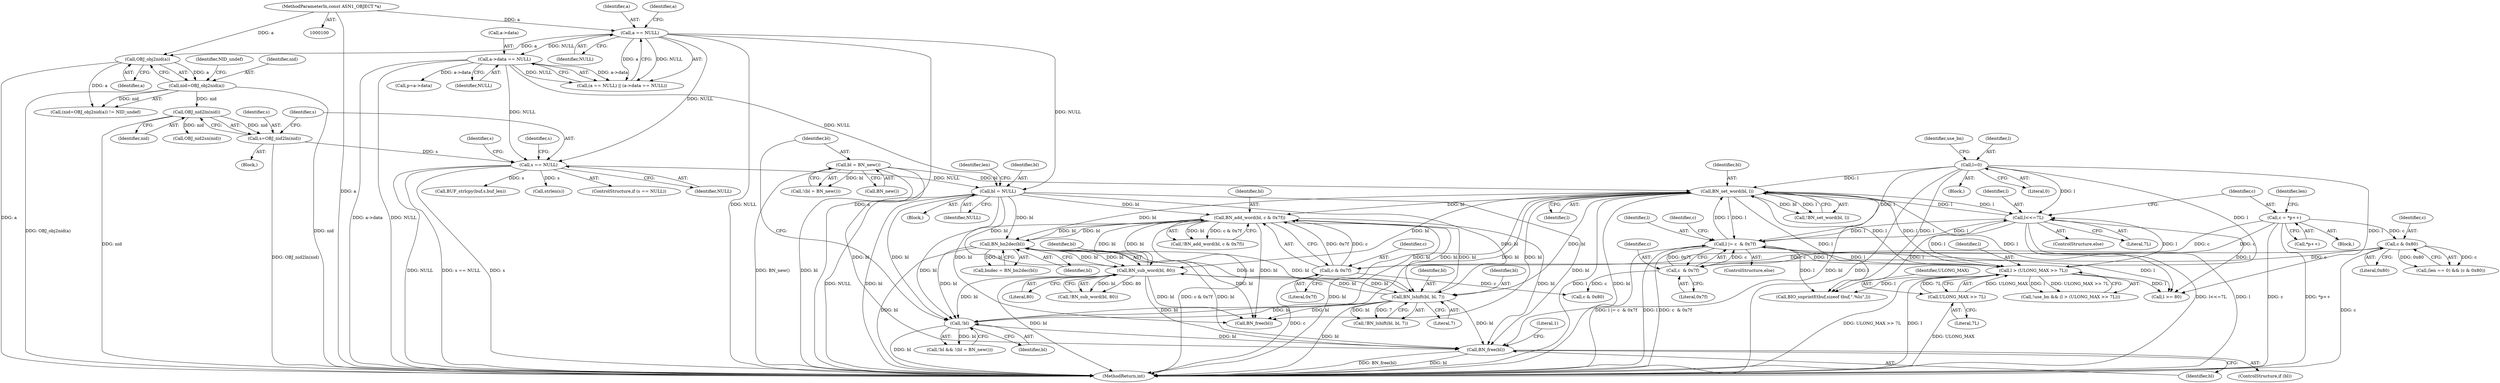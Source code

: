 digraph "1_openssl_0042fb5fd1c9d257d713b15a1f45da05cf5c1c87@API" {
"1000470" [label="(Call,BN_free(bl))"];
"1000259" [label="(Call,bl = BN_new())"];
"1000226" [label="(Call,BN_add_word(bl, c & 0x7f))"];
"1000360" [label="(Call,BN_bn2dec(bl))"];
"1000188" [label="(Call,bl = NULL)"];
"1000121" [label="(Call,a == NULL)"];
"1000103" [label="(MethodParameterIn,const ASN1_OBJECT *a)"];
"1000153" [label="(Call,s == NULL)"];
"1000148" [label="(Call,s=OBJ_nid2ln(nid))"];
"1000150" [label="(Call,OBJ_nid2ln(nid))"];
"1000142" [label="(Call,nid=OBJ_obj2nid(a))"];
"1000144" [label="(Call,OBJ_obj2nid(a))"];
"1000124" [label="(Call,a->data == NULL)"];
"1000305" [label="(Call,BN_sub_word(bl, 80))"];
"1000265" [label="(Call,BN_set_word(bl, l))"];
"1000256" [label="(Call,!bl)"];
"1000277" [label="(Call,BN_lshift(bl, bl, 7))"];
"1000283" [label="(Call,l<<=7L)"];
"1000196" [label="(Call,l=0)"];
"1000233" [label="(Call,l |= c  & 0x7f)"];
"1000248" [label="(Call,l > (ULONG_MAX >> 7L))"];
"1000250" [label="(Call,ULONG_MAX >> 7L)"];
"1000235" [label="(Call,c  & 0x7f)"];
"1000205" [label="(Call,c = *p++)"];
"1000217" [label="(Call,c & 0x80)"];
"1000228" [label="(Call,c & 0x7f)"];
"1000219" [label="(Literal,0x80)"];
"1000264" [label="(Call,!BN_set_word(bl, l))"];
"1000211" [label="(Identifier,len)"];
"1000251" [label="(Identifier,ULONG_MAX)"];
"1000293" [label="(Call,l >= 80)"];
"1000105" [label="(Block,)"];
"1000358" [label="(Call,bndec = BN_bn2dec(bl))"];
"1000155" [label="(Identifier,NULL)"];
"1000126" [label="(Identifier,a)"];
"1000124" [label="(Call,a->data == NULL)"];
"1000128" [label="(Identifier,NULL)"];
"1000284" [label="(Identifier,l)"];
"1000225" [label="(Call,!BN_add_word(bl, c & 0x7f))"];
"1000285" [label="(Literal,7L)"];
"1000361" [label="(Identifier,bl)"];
"1000257" [label="(Identifier,bl)"];
"1000250" [label="(Call,ULONG_MAX >> 7L)"];
"1000195" [label="(Block,)"];
"1000148" [label="(Call,s=OBJ_nid2ln(nid))"];
"1000154" [label="(Identifier,s)"];
"1000151" [label="(Identifier,nid)"];
"1000306" [label="(Identifier,bl)"];
"1000193" [label="(Identifier,len)"];
"1000142" [label="(Call,nid=OBJ_obj2nid(a))"];
"1000149" [label="(Identifier,s)"];
"1000235" [label="(Call,c  & 0x7f)"];
"1000120" [label="(Call,(a == NULL) || (a->data == NULL))"];
"1000125" [label="(Call,a->data)"];
"1000283" [label="(Call,l<<=7L)"];
"1000276" [label="(Call,!BN_lshift(bl, bl, 7))"];
"1000206" [label="(Identifier,c)"];
"1000226" [label="(Call,BN_add_word(bl, c & 0x7f))"];
"1000280" [label="(Literal,7)"];
"1000471" [label="(Identifier,bl)"];
"1000248" [label="(Call,l > (ULONG_MAX >> 7L))"];
"1000123" [label="(Identifier,NULL)"];
"1000259" [label="(Call,bl = BN_new())"];
"1000205" [label="(Call,c = *p++)"];
"1000121" [label="(Call,a == NULL)"];
"1000197" [label="(Identifier,l)"];
"1000305" [label="(Call,BN_sub_word(bl, 80))"];
"1000255" [label="(Call,!bl && !(bl = BN_new()))"];
"1000217" [label="(Call,c & 0x80)"];
"1000267" [label="(Identifier,l)"];
"1000232" [label="(ControlStructure,else)"];
"1000158" [label="(Call,OBJ_nid2sn(nid))"];
"1000463" [label="(Call,BN_free(bl))"];
"1000165" [label="(Call,BUF_strlcpy(buf,s,buf_len))"];
"1000468" [label="(ControlStructure,if (bl))"];
"1000282" [label="(ControlStructure,else)"];
"1000307" [label="(Literal,80)"];
"1000266" [label="(Identifier,bl)"];
"1000171" [label="(Call,strlen(s))"];
"1000122" [label="(Identifier,a)"];
"1000144" [label="(Call,OBJ_obj2nid(a))"];
"1000189" [label="(Identifier,bl)"];
"1000240" [label="(Call,c & 0x80)"];
"1000237" [label="(Literal,0x7f)"];
"1000260" [label="(Identifier,bl)"];
"1000147" [label="(Block,)"];
"1000141" [label="(Call,(nid=OBJ_obj2nid(a)) != NID_undef)"];
"1000150" [label="(Call,OBJ_nid2ln(nid))"];
"1000252" [label="(Literal,7L)"];
"1000470" [label="(Call,BN_free(bl))"];
"1000475" [label="(MethodReturn,int)"];
"1000474" [label="(Literal,1)"];
"1000227" [label="(Identifier,bl)"];
"1000190" [label="(Identifier,NULL)"];
"1000152" [label="(ControlStructure,if (s == NULL))"];
"1000360" [label="(Call,BN_bn2dec(bl))"];
"1000153" [label="(Call,s == NULL)"];
"1000145" [label="(Identifier,a)"];
"1000218" [label="(Identifier,c)"];
"1000213" [label="(Call,(len == 0) && (c & 0x80))"];
"1000161" [label="(Identifier,s)"];
"1000200" [label="(Identifier,use_bn)"];
"1000207" [label="(Call,*p++)"];
"1000265" [label="(Call,BN_set_word(bl, l))"];
"1000245" [label="(Call,!use_bn && (l > (ULONG_MAX >> 7L)))"];
"1000203" [label="(Block,)"];
"1000258" [label="(Call,!(bl = BN_new()))"];
"1000230" [label="(Literal,0x7f)"];
"1000103" [label="(MethodParameterIn,const ASN1_OBJECT *a)"];
"1000157" [label="(Identifier,s)"];
"1000143" [label="(Identifier,nid)"];
"1000256" [label="(Call,!bl)"];
"1000180" [label="(Call,p=a->data)"];
"1000241" [label="(Identifier,c)"];
"1000236" [label="(Identifier,c)"];
"1000198" [label="(Literal,0)"];
"1000233" [label="(Call,l |= c  & 0x7f)"];
"1000228" [label="(Call,c & 0x7f)"];
"1000188" [label="(Call,bl = NULL)"];
"1000304" [label="(Call,!BN_sub_word(bl, 80))"];
"1000196" [label="(Call,l=0)"];
"1000415" [label="(Call,BIO_snprintf(tbuf,sizeof tbuf,\".%lu\",l))"];
"1000278" [label="(Identifier,bl)"];
"1000261" [label="(Call,BN_new())"];
"1000234" [label="(Identifier,l)"];
"1000146" [label="(Identifier,NID_undef)"];
"1000279" [label="(Identifier,bl)"];
"1000249" [label="(Identifier,l)"];
"1000277" [label="(Call,BN_lshift(bl, bl, 7))"];
"1000229" [label="(Identifier,c)"];
"1000470" -> "1000468"  [label="AST: "];
"1000470" -> "1000471"  [label="CFG: "];
"1000471" -> "1000470"  [label="AST: "];
"1000474" -> "1000470"  [label="CFG: "];
"1000470" -> "1000475"  [label="DDG: bl"];
"1000470" -> "1000475"  [label="DDG: BN_free(bl)"];
"1000259" -> "1000470"  [label="DDG: bl"];
"1000226" -> "1000470"  [label="DDG: bl"];
"1000360" -> "1000470"  [label="DDG: bl"];
"1000188" -> "1000470"  [label="DDG: bl"];
"1000305" -> "1000470"  [label="DDG: bl"];
"1000265" -> "1000470"  [label="DDG: bl"];
"1000277" -> "1000470"  [label="DDG: bl"];
"1000256" -> "1000470"  [label="DDG: bl"];
"1000259" -> "1000258"  [label="AST: "];
"1000259" -> "1000261"  [label="CFG: "];
"1000260" -> "1000259"  [label="AST: "];
"1000261" -> "1000259"  [label="AST: "];
"1000258" -> "1000259"  [label="CFG: "];
"1000259" -> "1000475"  [label="DDG: bl"];
"1000259" -> "1000475"  [label="DDG: BN_new()"];
"1000259" -> "1000258"  [label="DDG: bl"];
"1000259" -> "1000265"  [label="DDG: bl"];
"1000226" -> "1000225"  [label="AST: "];
"1000226" -> "1000228"  [label="CFG: "];
"1000227" -> "1000226"  [label="AST: "];
"1000228" -> "1000226"  [label="AST: "];
"1000225" -> "1000226"  [label="CFG: "];
"1000226" -> "1000475"  [label="DDG: bl"];
"1000226" -> "1000475"  [label="DDG: c & 0x7f"];
"1000226" -> "1000225"  [label="DDG: bl"];
"1000226" -> "1000225"  [label="DDG: c & 0x7f"];
"1000360" -> "1000226"  [label="DDG: bl"];
"1000188" -> "1000226"  [label="DDG: bl"];
"1000305" -> "1000226"  [label="DDG: bl"];
"1000265" -> "1000226"  [label="DDG: bl"];
"1000277" -> "1000226"  [label="DDG: bl"];
"1000228" -> "1000226"  [label="DDG: c"];
"1000228" -> "1000226"  [label="DDG: 0x7f"];
"1000226" -> "1000256"  [label="DDG: bl"];
"1000226" -> "1000277"  [label="DDG: bl"];
"1000226" -> "1000305"  [label="DDG: bl"];
"1000226" -> "1000360"  [label="DDG: bl"];
"1000226" -> "1000463"  [label="DDG: bl"];
"1000360" -> "1000358"  [label="AST: "];
"1000360" -> "1000361"  [label="CFG: "];
"1000361" -> "1000360"  [label="AST: "];
"1000358" -> "1000360"  [label="CFG: "];
"1000360" -> "1000475"  [label="DDG: bl"];
"1000360" -> "1000256"  [label="DDG: bl"];
"1000360" -> "1000277"  [label="DDG: bl"];
"1000360" -> "1000305"  [label="DDG: bl"];
"1000360" -> "1000358"  [label="DDG: bl"];
"1000188" -> "1000360"  [label="DDG: bl"];
"1000305" -> "1000360"  [label="DDG: bl"];
"1000265" -> "1000360"  [label="DDG: bl"];
"1000277" -> "1000360"  [label="DDG: bl"];
"1000360" -> "1000463"  [label="DDG: bl"];
"1000188" -> "1000105"  [label="AST: "];
"1000188" -> "1000190"  [label="CFG: "];
"1000189" -> "1000188"  [label="AST: "];
"1000190" -> "1000188"  [label="AST: "];
"1000193" -> "1000188"  [label="CFG: "];
"1000188" -> "1000475"  [label="DDG: NULL"];
"1000188" -> "1000475"  [label="DDG: bl"];
"1000121" -> "1000188"  [label="DDG: NULL"];
"1000153" -> "1000188"  [label="DDG: NULL"];
"1000124" -> "1000188"  [label="DDG: NULL"];
"1000188" -> "1000256"  [label="DDG: bl"];
"1000188" -> "1000277"  [label="DDG: bl"];
"1000188" -> "1000305"  [label="DDG: bl"];
"1000188" -> "1000463"  [label="DDG: bl"];
"1000121" -> "1000120"  [label="AST: "];
"1000121" -> "1000123"  [label="CFG: "];
"1000122" -> "1000121"  [label="AST: "];
"1000123" -> "1000121"  [label="AST: "];
"1000126" -> "1000121"  [label="CFG: "];
"1000120" -> "1000121"  [label="CFG: "];
"1000121" -> "1000475"  [label="DDG: NULL"];
"1000121" -> "1000475"  [label="DDG: a"];
"1000121" -> "1000120"  [label="DDG: a"];
"1000121" -> "1000120"  [label="DDG: NULL"];
"1000103" -> "1000121"  [label="DDG: a"];
"1000121" -> "1000124"  [label="DDG: NULL"];
"1000121" -> "1000144"  [label="DDG: a"];
"1000121" -> "1000153"  [label="DDG: NULL"];
"1000103" -> "1000100"  [label="AST: "];
"1000103" -> "1000475"  [label="DDG: a"];
"1000103" -> "1000144"  [label="DDG: a"];
"1000153" -> "1000152"  [label="AST: "];
"1000153" -> "1000155"  [label="CFG: "];
"1000154" -> "1000153"  [label="AST: "];
"1000155" -> "1000153"  [label="AST: "];
"1000157" -> "1000153"  [label="CFG: "];
"1000161" -> "1000153"  [label="CFG: "];
"1000153" -> "1000475"  [label="DDG: NULL"];
"1000153" -> "1000475"  [label="DDG: s == NULL"];
"1000153" -> "1000475"  [label="DDG: s"];
"1000148" -> "1000153"  [label="DDG: s"];
"1000124" -> "1000153"  [label="DDG: NULL"];
"1000153" -> "1000165"  [label="DDG: s"];
"1000153" -> "1000171"  [label="DDG: s"];
"1000148" -> "1000147"  [label="AST: "];
"1000148" -> "1000150"  [label="CFG: "];
"1000149" -> "1000148"  [label="AST: "];
"1000150" -> "1000148"  [label="AST: "];
"1000154" -> "1000148"  [label="CFG: "];
"1000148" -> "1000475"  [label="DDG: OBJ_nid2ln(nid)"];
"1000150" -> "1000148"  [label="DDG: nid"];
"1000150" -> "1000151"  [label="CFG: "];
"1000151" -> "1000150"  [label="AST: "];
"1000150" -> "1000475"  [label="DDG: nid"];
"1000142" -> "1000150"  [label="DDG: nid"];
"1000150" -> "1000158"  [label="DDG: nid"];
"1000142" -> "1000141"  [label="AST: "];
"1000142" -> "1000144"  [label="CFG: "];
"1000143" -> "1000142"  [label="AST: "];
"1000144" -> "1000142"  [label="AST: "];
"1000146" -> "1000142"  [label="CFG: "];
"1000142" -> "1000475"  [label="DDG: OBJ_obj2nid(a)"];
"1000142" -> "1000475"  [label="DDG: nid"];
"1000142" -> "1000141"  [label="DDG: nid"];
"1000144" -> "1000142"  [label="DDG: a"];
"1000144" -> "1000145"  [label="CFG: "];
"1000145" -> "1000144"  [label="AST: "];
"1000144" -> "1000475"  [label="DDG: a"];
"1000144" -> "1000141"  [label="DDG: a"];
"1000124" -> "1000120"  [label="AST: "];
"1000124" -> "1000128"  [label="CFG: "];
"1000125" -> "1000124"  [label="AST: "];
"1000128" -> "1000124"  [label="AST: "];
"1000120" -> "1000124"  [label="CFG: "];
"1000124" -> "1000475"  [label="DDG: a->data"];
"1000124" -> "1000475"  [label="DDG: NULL"];
"1000124" -> "1000120"  [label="DDG: a->data"];
"1000124" -> "1000120"  [label="DDG: NULL"];
"1000124" -> "1000180"  [label="DDG: a->data"];
"1000305" -> "1000304"  [label="AST: "];
"1000305" -> "1000307"  [label="CFG: "];
"1000306" -> "1000305"  [label="AST: "];
"1000307" -> "1000305"  [label="AST: "];
"1000304" -> "1000305"  [label="CFG: "];
"1000305" -> "1000475"  [label="DDG: bl"];
"1000305" -> "1000256"  [label="DDG: bl"];
"1000305" -> "1000277"  [label="DDG: bl"];
"1000305" -> "1000304"  [label="DDG: bl"];
"1000305" -> "1000304"  [label="DDG: 80"];
"1000265" -> "1000305"  [label="DDG: bl"];
"1000277" -> "1000305"  [label="DDG: bl"];
"1000305" -> "1000463"  [label="DDG: bl"];
"1000265" -> "1000264"  [label="AST: "];
"1000265" -> "1000267"  [label="CFG: "];
"1000266" -> "1000265"  [label="AST: "];
"1000267" -> "1000265"  [label="AST: "];
"1000264" -> "1000265"  [label="CFG: "];
"1000265" -> "1000475"  [label="DDG: l"];
"1000265" -> "1000475"  [label="DDG: bl"];
"1000265" -> "1000233"  [label="DDG: l"];
"1000265" -> "1000248"  [label="DDG: l"];
"1000265" -> "1000256"  [label="DDG: bl"];
"1000265" -> "1000264"  [label="DDG: bl"];
"1000265" -> "1000264"  [label="DDG: l"];
"1000256" -> "1000265"  [label="DDG: bl"];
"1000283" -> "1000265"  [label="DDG: l"];
"1000196" -> "1000265"  [label="DDG: l"];
"1000233" -> "1000265"  [label="DDG: l"];
"1000248" -> "1000265"  [label="DDG: l"];
"1000265" -> "1000277"  [label="DDG: bl"];
"1000265" -> "1000283"  [label="DDG: l"];
"1000265" -> "1000293"  [label="DDG: l"];
"1000265" -> "1000415"  [label="DDG: l"];
"1000265" -> "1000463"  [label="DDG: bl"];
"1000256" -> "1000255"  [label="AST: "];
"1000256" -> "1000257"  [label="CFG: "];
"1000257" -> "1000256"  [label="AST: "];
"1000260" -> "1000256"  [label="CFG: "];
"1000255" -> "1000256"  [label="CFG: "];
"1000256" -> "1000475"  [label="DDG: bl"];
"1000256" -> "1000255"  [label="DDG: bl"];
"1000277" -> "1000256"  [label="DDG: bl"];
"1000277" -> "1000276"  [label="AST: "];
"1000277" -> "1000280"  [label="CFG: "];
"1000278" -> "1000277"  [label="AST: "];
"1000279" -> "1000277"  [label="AST: "];
"1000280" -> "1000277"  [label="AST: "];
"1000276" -> "1000277"  [label="CFG: "];
"1000277" -> "1000475"  [label="DDG: bl"];
"1000277" -> "1000276"  [label="DDG: bl"];
"1000277" -> "1000276"  [label="DDG: 7"];
"1000277" -> "1000463"  [label="DDG: bl"];
"1000283" -> "1000282"  [label="AST: "];
"1000283" -> "1000285"  [label="CFG: "];
"1000284" -> "1000283"  [label="AST: "];
"1000285" -> "1000283"  [label="AST: "];
"1000206" -> "1000283"  [label="CFG: "];
"1000283" -> "1000475"  [label="DDG: l"];
"1000283" -> "1000475"  [label="DDG: l<<=7L"];
"1000283" -> "1000233"  [label="DDG: l"];
"1000283" -> "1000248"  [label="DDG: l"];
"1000196" -> "1000283"  [label="DDG: l"];
"1000233" -> "1000283"  [label="DDG: l"];
"1000248" -> "1000283"  [label="DDG: l"];
"1000283" -> "1000293"  [label="DDG: l"];
"1000283" -> "1000415"  [label="DDG: l"];
"1000196" -> "1000195"  [label="AST: "];
"1000196" -> "1000198"  [label="CFG: "];
"1000197" -> "1000196"  [label="AST: "];
"1000198" -> "1000196"  [label="AST: "];
"1000200" -> "1000196"  [label="CFG: "];
"1000196" -> "1000475"  [label="DDG: l"];
"1000196" -> "1000233"  [label="DDG: l"];
"1000196" -> "1000248"  [label="DDG: l"];
"1000196" -> "1000293"  [label="DDG: l"];
"1000196" -> "1000415"  [label="DDG: l"];
"1000233" -> "1000232"  [label="AST: "];
"1000233" -> "1000235"  [label="CFG: "];
"1000234" -> "1000233"  [label="AST: "];
"1000235" -> "1000233"  [label="AST: "];
"1000241" -> "1000233"  [label="CFG: "];
"1000233" -> "1000475"  [label="DDG: l |= c  & 0x7f"];
"1000233" -> "1000475"  [label="DDG: c  & 0x7f"];
"1000233" -> "1000475"  [label="DDG: l"];
"1000248" -> "1000233"  [label="DDG: l"];
"1000235" -> "1000233"  [label="DDG: c"];
"1000235" -> "1000233"  [label="DDG: 0x7f"];
"1000233" -> "1000248"  [label="DDG: l"];
"1000233" -> "1000293"  [label="DDG: l"];
"1000233" -> "1000415"  [label="DDG: l"];
"1000248" -> "1000245"  [label="AST: "];
"1000248" -> "1000250"  [label="CFG: "];
"1000249" -> "1000248"  [label="AST: "];
"1000250" -> "1000248"  [label="AST: "];
"1000245" -> "1000248"  [label="CFG: "];
"1000248" -> "1000475"  [label="DDG: ULONG_MAX >> 7L"];
"1000248" -> "1000475"  [label="DDG: l"];
"1000248" -> "1000245"  [label="DDG: l"];
"1000248" -> "1000245"  [label="DDG: ULONG_MAX >> 7L"];
"1000250" -> "1000248"  [label="DDG: ULONG_MAX"];
"1000250" -> "1000248"  [label="DDG: 7L"];
"1000248" -> "1000293"  [label="DDG: l"];
"1000248" -> "1000415"  [label="DDG: l"];
"1000250" -> "1000252"  [label="CFG: "];
"1000251" -> "1000250"  [label="AST: "];
"1000252" -> "1000250"  [label="AST: "];
"1000250" -> "1000475"  [label="DDG: ULONG_MAX"];
"1000235" -> "1000237"  [label="CFG: "];
"1000236" -> "1000235"  [label="AST: "];
"1000237" -> "1000235"  [label="AST: "];
"1000205" -> "1000235"  [label="DDG: c"];
"1000217" -> "1000235"  [label="DDG: c"];
"1000235" -> "1000240"  [label="DDG: c"];
"1000205" -> "1000203"  [label="AST: "];
"1000205" -> "1000207"  [label="CFG: "];
"1000206" -> "1000205"  [label="AST: "];
"1000207" -> "1000205"  [label="AST: "];
"1000211" -> "1000205"  [label="CFG: "];
"1000205" -> "1000475"  [label="DDG: c"];
"1000205" -> "1000475"  [label="DDG: *p++"];
"1000205" -> "1000217"  [label="DDG: c"];
"1000205" -> "1000228"  [label="DDG: c"];
"1000217" -> "1000213"  [label="AST: "];
"1000217" -> "1000219"  [label="CFG: "];
"1000218" -> "1000217"  [label="AST: "];
"1000219" -> "1000217"  [label="AST: "];
"1000213" -> "1000217"  [label="CFG: "];
"1000217" -> "1000475"  [label="DDG: c"];
"1000217" -> "1000213"  [label="DDG: c"];
"1000217" -> "1000213"  [label="DDG: 0x80"];
"1000217" -> "1000228"  [label="DDG: c"];
"1000228" -> "1000230"  [label="CFG: "];
"1000229" -> "1000228"  [label="AST: "];
"1000230" -> "1000228"  [label="AST: "];
"1000228" -> "1000475"  [label="DDG: c"];
"1000228" -> "1000240"  [label="DDG: c"];
}
